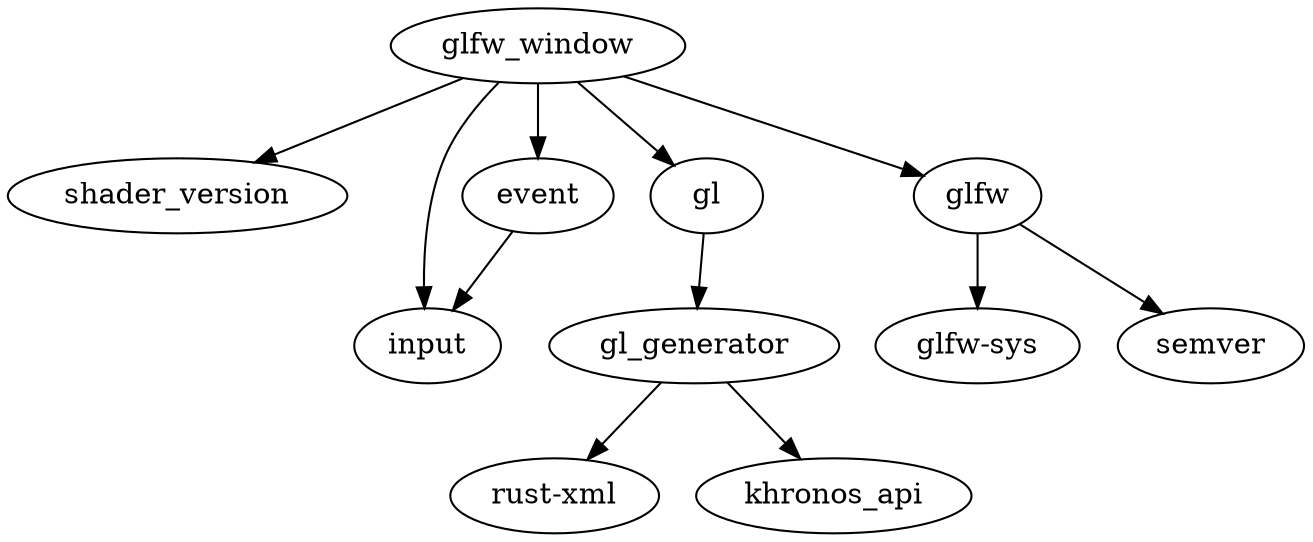 digraph example3 {
    N0[label="glfw_window"];
    N1[label="glfw-sys"];
    N2[label="semver"];
    N3[label="shader_version"];
    N4[label="input"];
    N5[label="event"];
    N6[label="rust-xml"];
    N7[label="gl_generator"];
    N8[label="khronos_api"];
    N9[label="gl"];
    N10[label="glfw"];
    N5 -> N4[label=""];
    N7 -> N6[label=""];
    N7 -> N8[label=""];
    N9 -> N7[label=""];
    N10 -> N2[label=""];
    N10 -> N1[label=""];
    N0 -> N10[label=""];
    N0 -> N5[label=""];
    N0 -> N4[label=""];
    N0 -> N9[label=""];
    N0 -> N3[label=""];
}
